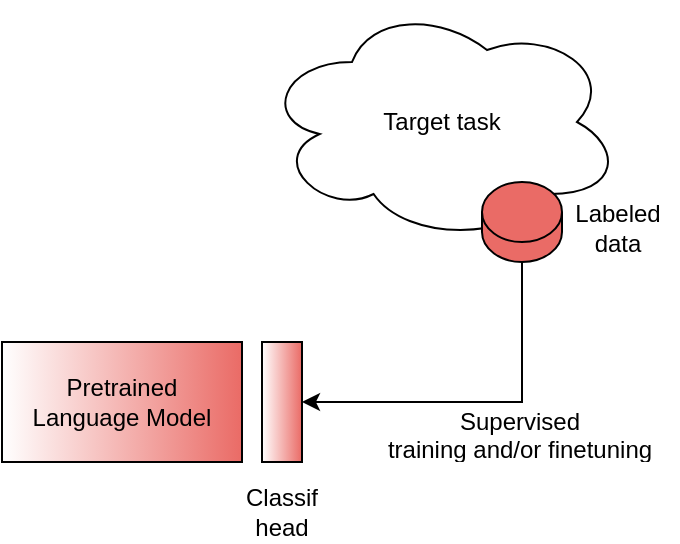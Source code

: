 <mxfile version="17.4.6" type="github">
  <diagram id="bN6YnC7xP-kWEn7Ij73H" name="Page-1">
    <mxGraphModel dx="746" dy="480" grid="1" gridSize="10" guides="1" tooltips="1" connect="1" arrows="1" fold="1" page="1" pageScale="1" pageWidth="850" pageHeight="1100" math="0" shadow="0">
      <root>
        <mxCell id="0" />
        <mxCell id="1" parent="0" />
        <mxCell id="GxGRHCuh7yOpSauMHj0J-1" value="&lt;div&gt;Pretrained&lt;/div&gt;&lt;div&gt;Language Model&lt;br&gt;&lt;/div&gt;" style="rounded=0;whiteSpace=wrap;html=1;gradientColor=#ffffff;fillColor=#EA6B66;gradientDirection=west;" vertex="1" parent="1">
          <mxGeometry x="330" y="230" width="120" height="60" as="geometry" />
        </mxCell>
        <mxCell id="GxGRHCuh7yOpSauMHj0J-2" value="Target task" style="ellipse;shape=cloud;whiteSpace=wrap;html=1;" vertex="1" parent="1">
          <mxGeometry x="460" y="60" width="180" height="120" as="geometry" />
        </mxCell>
        <mxCell id="GxGRHCuh7yOpSauMHj0J-3" value="" style="rounded=0;whiteSpace=wrap;html=1;gradientColor=#ffffff;gradientDirection=west;fillColor=#EA6B66;" vertex="1" parent="1">
          <mxGeometry x="460" y="230" width="20" height="60" as="geometry" />
        </mxCell>
        <mxCell id="GxGRHCuh7yOpSauMHj0J-4" value="&lt;div&gt;Classif&lt;/div&gt;&lt;div&gt;head&lt;br&gt;&lt;/div&gt;" style="text;html=1;strokeColor=none;fillColor=none;align=center;verticalAlign=middle;whiteSpace=wrap;rounded=0;" vertex="1" parent="1">
          <mxGeometry x="440" y="300" width="60" height="30" as="geometry" />
        </mxCell>
        <mxCell id="GxGRHCuh7yOpSauMHj0J-5" value="" style="shape=cylinder3;whiteSpace=wrap;html=1;boundedLbl=1;backgroundOutline=1;size=15;fillColor=#EA6B66;" vertex="1" parent="1">
          <mxGeometry x="570" y="150" width="40" height="40" as="geometry" />
        </mxCell>
        <mxCell id="GxGRHCuh7yOpSauMHj0J-6" value="&lt;div&gt;Labeled&lt;/div&gt;&lt;div&gt;data&lt;br&gt;&lt;/div&gt;" style="text;html=1;strokeColor=none;fillColor=none;align=center;verticalAlign=middle;whiteSpace=wrap;rounded=0;" vertex="1" parent="1">
          <mxGeometry x="608" y="158" width="60" height="30" as="geometry" />
        </mxCell>
        <mxCell id="GxGRHCuh7yOpSauMHj0J-7" value="" style="endArrow=classic;html=1;rounded=0;exitX=0.5;exitY=1;exitDx=0;exitDy=0;exitPerimeter=0;entryX=1;entryY=0.5;entryDx=0;entryDy=0;" edge="1" parent="1" source="GxGRHCuh7yOpSauMHj0J-5" target="GxGRHCuh7yOpSauMHj0J-3">
          <mxGeometry width="50" height="50" relative="1" as="geometry">
            <mxPoint x="360" y="280" as="sourcePoint" />
            <mxPoint x="570" y="270" as="targetPoint" />
            <Array as="points">
              <mxPoint x="590" y="260" />
            </Array>
          </mxGeometry>
        </mxCell>
        <mxCell id="GxGRHCuh7yOpSauMHj0J-8" value="Supervised&#xa;training and/or finetuning&#xa;" style="text;strokeColor=none;fillColor=none;align=center;verticalAlign=middle;spacingLeft=4;spacingRight=4;overflow=hidden;points=[[0,0.5],[1,0.5]];portConstraint=eastwest;rotatable=0;" vertex="1" parent="1">
          <mxGeometry x="512" y="261" width="154" height="30" as="geometry" />
        </mxCell>
      </root>
    </mxGraphModel>
  </diagram>
</mxfile>
